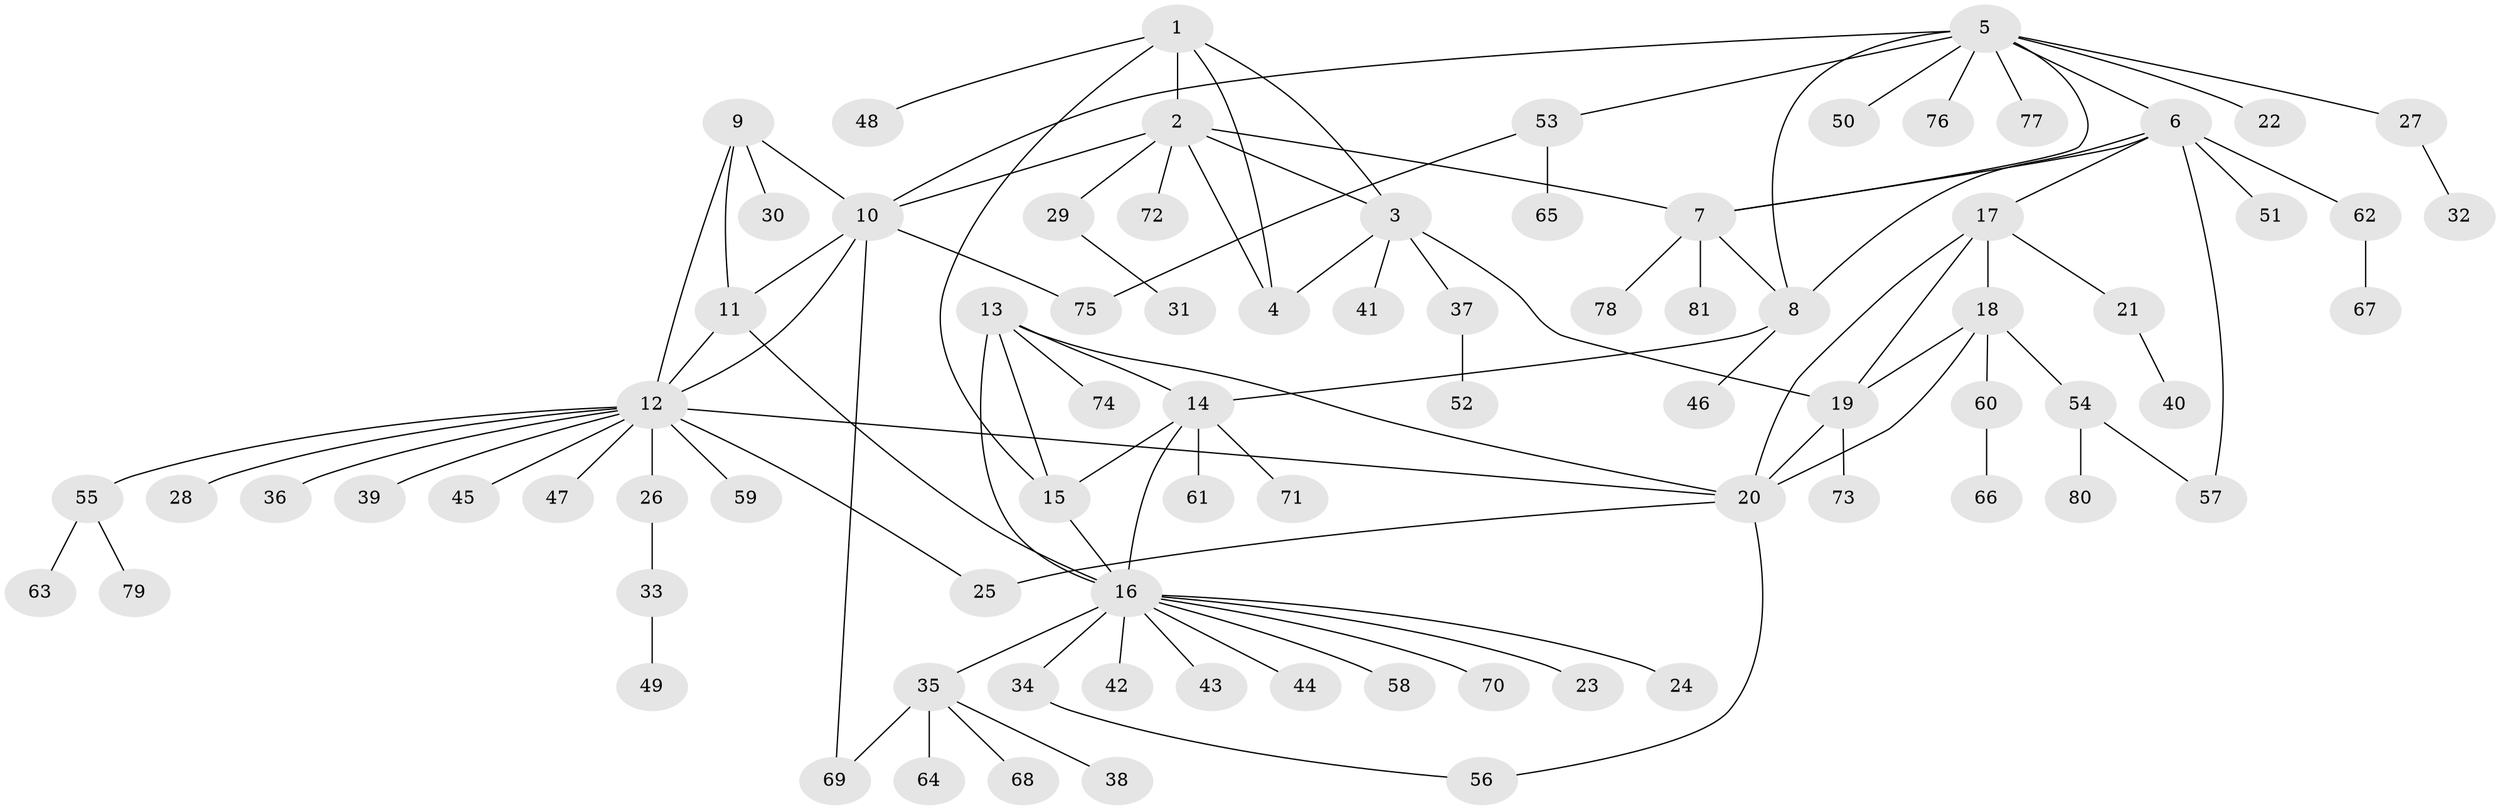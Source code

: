 // coarse degree distribution, {1: 0.6060606060606061, 8: 0.030303030303030304, 5: 0.06060606060606061, 4: 0.09090909090909091, 3: 0.030303030303030304, 2: 0.06060606060606061, 9: 0.030303030303030304, 6: 0.09090909090909091}
// Generated by graph-tools (version 1.1) at 2025/37/03/04/25 23:37:31]
// undirected, 81 vertices, 106 edges
graph export_dot {
  node [color=gray90,style=filled];
  1;
  2;
  3;
  4;
  5;
  6;
  7;
  8;
  9;
  10;
  11;
  12;
  13;
  14;
  15;
  16;
  17;
  18;
  19;
  20;
  21;
  22;
  23;
  24;
  25;
  26;
  27;
  28;
  29;
  30;
  31;
  32;
  33;
  34;
  35;
  36;
  37;
  38;
  39;
  40;
  41;
  42;
  43;
  44;
  45;
  46;
  47;
  48;
  49;
  50;
  51;
  52;
  53;
  54;
  55;
  56;
  57;
  58;
  59;
  60;
  61;
  62;
  63;
  64;
  65;
  66;
  67;
  68;
  69;
  70;
  71;
  72;
  73;
  74;
  75;
  76;
  77;
  78;
  79;
  80;
  81;
  1 -- 2;
  1 -- 3;
  1 -- 4;
  1 -- 15;
  1 -- 48;
  2 -- 3;
  2 -- 4;
  2 -- 7;
  2 -- 10;
  2 -- 29;
  2 -- 72;
  3 -- 4;
  3 -- 19;
  3 -- 37;
  3 -- 41;
  5 -- 6;
  5 -- 7;
  5 -- 8;
  5 -- 10;
  5 -- 22;
  5 -- 27;
  5 -- 50;
  5 -- 53;
  5 -- 76;
  5 -- 77;
  6 -- 7;
  6 -- 8;
  6 -- 17;
  6 -- 51;
  6 -- 57;
  6 -- 62;
  7 -- 8;
  7 -- 78;
  7 -- 81;
  8 -- 14;
  8 -- 46;
  9 -- 10;
  9 -- 11;
  9 -- 12;
  9 -- 30;
  10 -- 11;
  10 -- 12;
  10 -- 69;
  10 -- 75;
  11 -- 12;
  11 -- 16;
  12 -- 20;
  12 -- 25;
  12 -- 26;
  12 -- 28;
  12 -- 36;
  12 -- 39;
  12 -- 45;
  12 -- 47;
  12 -- 55;
  12 -- 59;
  13 -- 14;
  13 -- 15;
  13 -- 16;
  13 -- 20;
  13 -- 74;
  14 -- 15;
  14 -- 16;
  14 -- 61;
  14 -- 71;
  15 -- 16;
  16 -- 23;
  16 -- 24;
  16 -- 34;
  16 -- 35;
  16 -- 42;
  16 -- 43;
  16 -- 44;
  16 -- 58;
  16 -- 70;
  17 -- 18;
  17 -- 19;
  17 -- 20;
  17 -- 21;
  18 -- 19;
  18 -- 20;
  18 -- 54;
  18 -- 60;
  19 -- 20;
  19 -- 73;
  20 -- 25;
  20 -- 56;
  21 -- 40;
  26 -- 33;
  27 -- 32;
  29 -- 31;
  33 -- 49;
  34 -- 56;
  35 -- 38;
  35 -- 64;
  35 -- 68;
  35 -- 69;
  37 -- 52;
  53 -- 65;
  53 -- 75;
  54 -- 57;
  54 -- 80;
  55 -- 63;
  55 -- 79;
  60 -- 66;
  62 -- 67;
}
